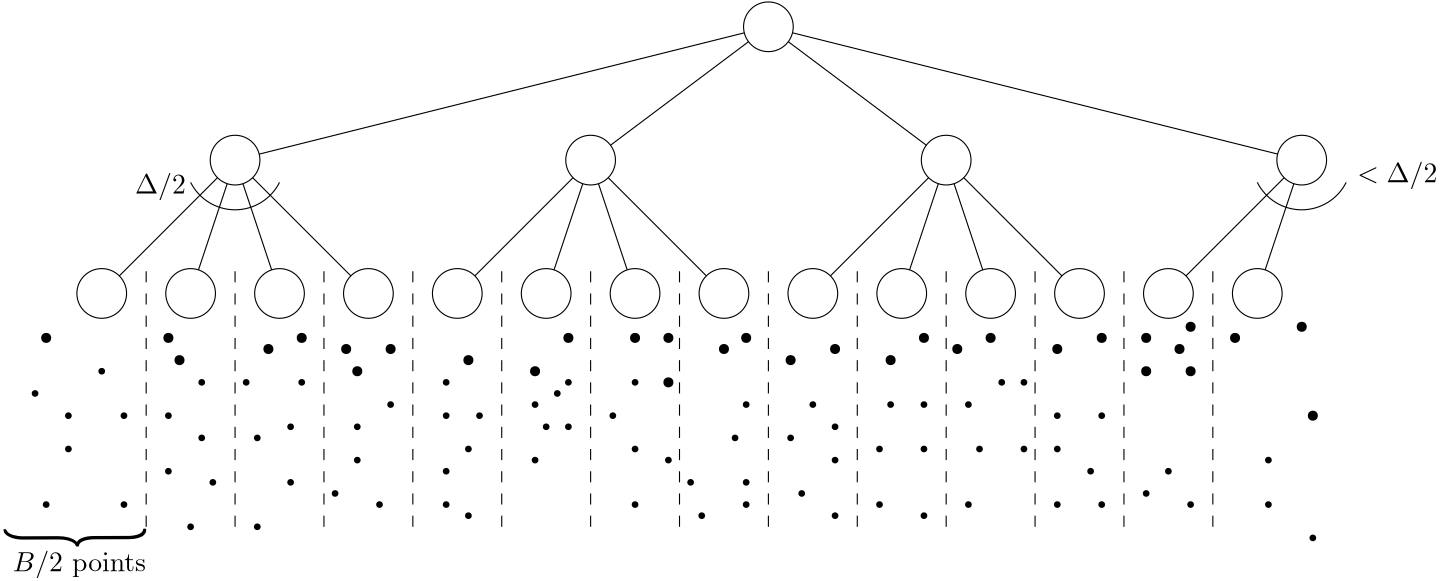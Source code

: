 <?xml version="1.0"?>
<!DOCTYPE ipe SYSTEM "ipe.dtd">
<ipe version="70107" creator="Ipe 7.2.2">
<info created="D:20160506222515" modified="D:20160515204941"/>
<ipestyle name="basic">
<symbol name="arrow/arc(spx)">
<path stroke="sym-stroke" fill="sym-stroke" pen="sym-pen">
0 0 m
-1 0.333 l
-1 -0.333 l
h
</path>
</symbol>
<symbol name="arrow/farc(spx)">
<path stroke="sym-stroke" fill="white" pen="sym-pen">
0 0 m
-1 0.333 l
-1 -0.333 l
h
</path>
</symbol>
<symbol name="mark/circle(sx)" transformations="translations">
<path fill="sym-stroke">
0.6 0 0 0.6 0 0 e
0.4 0 0 0.4 0 0 e
</path>
</symbol>
<symbol name="mark/disk(sx)" transformations="translations">
<path fill="sym-stroke">
0.6 0 0 0.6 0 0 e
</path>
</symbol>
<symbol name="mark/fdisk(sfx)" transformations="translations">
<group>
<path fill="sym-fill">
0.5 0 0 0.5 0 0 e
</path>
<path fill="sym-stroke" fillrule="eofill">
0.6 0 0 0.6 0 0 e
0.4 0 0 0.4 0 0 e
</path>
</group>
</symbol>
<symbol name="mark/box(sx)" transformations="translations">
<path fill="sym-stroke" fillrule="eofill">
-0.6 -0.6 m
0.6 -0.6 l
0.6 0.6 l
-0.6 0.6 l
h
-0.4 -0.4 m
0.4 -0.4 l
0.4 0.4 l
-0.4 0.4 l
h
</path>
</symbol>
<symbol name="mark/square(sx)" transformations="translations">
<path fill="sym-stroke">
-0.6 -0.6 m
0.6 -0.6 l
0.6 0.6 l
-0.6 0.6 l
h
</path>
</symbol>
<symbol name="mark/fsquare(sfx)" transformations="translations">
<group>
<path fill="sym-fill">
-0.5 -0.5 m
0.5 -0.5 l
0.5 0.5 l
-0.5 0.5 l
h
</path>
<path fill="sym-stroke" fillrule="eofill">
-0.6 -0.6 m
0.6 -0.6 l
0.6 0.6 l
-0.6 0.6 l
h
-0.4 -0.4 m
0.4 -0.4 l
0.4 0.4 l
-0.4 0.4 l
h
</path>
</group>
</symbol>
<symbol name="mark/cross(sx)" transformations="translations">
<group>
<path fill="sym-stroke">
-0.43 -0.57 m
0.57 0.43 l
0.43 0.57 l
-0.57 -0.43 l
h
</path>
<path fill="sym-stroke">
-0.43 0.57 m
0.57 -0.43 l
0.43 -0.57 l
-0.57 0.43 l
h
</path>
</group>
</symbol>
<symbol name="arrow/fnormal(spx)">
<path stroke="sym-stroke" fill="white" pen="sym-pen">
0 0 m
-1 0.333 l
-1 -0.333 l
h
</path>
</symbol>
<symbol name="arrow/pointed(spx)">
<path stroke="sym-stroke" fill="sym-stroke" pen="sym-pen">
0 0 m
-1 0.333 l
-0.8 0 l
-1 -0.333 l
h
</path>
</symbol>
<symbol name="arrow/fpointed(spx)">
<path stroke="sym-stroke" fill="white" pen="sym-pen">
0 0 m
-1 0.333 l
-0.8 0 l
-1 -0.333 l
h
</path>
</symbol>
<symbol name="arrow/linear(spx)">
<path stroke="sym-stroke" pen="sym-pen">
-1 0.333 m
0 0 l
-1 -0.333 l
</path>
</symbol>
<symbol name="arrow/fdouble(spx)">
<path stroke="sym-stroke" fill="white" pen="sym-pen">
0 0 m
-1 0.333 l
-1 -0.333 l
h
-1 0 m
-2 0.333 l
-2 -0.333 l
h
</path>
</symbol>
<symbol name="arrow/double(spx)">
<path stroke="sym-stroke" fill="sym-stroke" pen="sym-pen">
0 0 m
-1 0.333 l
-1 -0.333 l
h
-1 0 m
-2 0.333 l
-2 -0.333 l
h
</path>
</symbol>
<pen name="heavier" value="0.8"/>
<pen name="fat" value="1.2"/>
<pen name="ultrafat" value="2"/>
<symbolsize name="large" value="5"/>
<symbolsize name="small" value="2"/>
<symbolsize name="tiny" value="1.1"/>
<arrowsize name="large" value="10"/>
<arrowsize name="small" value="5"/>
<arrowsize name="tiny" value="3"/>
<color name="red" value="1 0 0"/>
<color name="green" value="0 1 0"/>
<color name="blue" value="0 0 1"/>
<color name="yellow" value="1 1 0"/>
<color name="orange" value="1 0.647 0"/>
<color name="gold" value="1 0.843 0"/>
<color name="purple" value="0.627 0.125 0.941"/>
<color name="gray" value="0.745"/>
<color name="brown" value="0.647 0.165 0.165"/>
<color name="navy" value="0 0 0.502"/>
<color name="pink" value="1 0.753 0.796"/>
<color name="seagreen" value="0.18 0.545 0.341"/>
<color name="turquoise" value="0.251 0.878 0.816"/>
<color name="violet" value="0.933 0.51 0.933"/>
<color name="darkblue" value="0 0 0.545"/>
<color name="darkcyan" value="0 0.545 0.545"/>
<color name="darkgray" value="0.663"/>
<color name="darkgreen" value="0 0.392 0"/>
<color name="darkmagenta" value="0.545 0 0.545"/>
<color name="darkorange" value="1 0.549 0"/>
<color name="darkred" value="0.545 0 0"/>
<color name="lightblue" value="0.678 0.847 0.902"/>
<color name="lightcyan" value="0.878 1 1"/>
<color name="lightgray" value="0.827"/>
<color name="lightgreen" value="0.565 0.933 0.565"/>
<color name="lightyellow" value="1 1 0.878"/>
<dashstyle name="dashed" value="[4] 0"/>
<dashstyle name="dotted" value="[1 3] 0"/>
<dashstyle name="dash dotted" value="[4 2 1 2] 0"/>
<dashstyle name="dash dot dotted" value="[4 2 1 2 1 2] 0"/>
<textsize name="large" value="\large"/>
<textsize name="Large" value="\Large"/>
<textsize name="LARGE" value="\LARGE"/>
<textsize name="huge" value="\huge"/>
<textsize name="Huge" value="\Huge"/>
<textsize name="small" value="\small"/>
<textsize name="footnote" value="\footnotesize"/>
<textsize name="tiny" value="\tiny"/>
<textstyle name="center" begin="\begin{center}" end="\end{center}"/>
<textstyle name="itemize" begin="\begin{itemize}" end="\end{itemize}"/>
<textstyle name="item" begin="\begin{itemize}\item{}" end="\end{itemize}"/>
<gridsize name="4 pts" value="4"/>
<gridsize name="8 pts (~3 mm)" value="8"/>
<gridsize name="16 pts (~6 mm)" value="16"/>
<gridsize name="32 pts (~12 mm)" value="32"/>
<gridsize name="10 pts (~3.5 mm)" value="10"/>
<gridsize name="20 pts (~7 mm)" value="20"/>
<gridsize name="14 pts (~5 mm)" value="14"/>
<gridsize name="28 pts (~10 mm)" value="28"/>
<gridsize name="56 pts (~20 mm)" value="56"/>
<anglesize name="90 deg" value="90"/>
<anglesize name="60 deg" value="60"/>
<anglesize name="45 deg" value="45"/>
<anglesize name="30 deg" value="30"/>
<anglesize name="22.5 deg" value="22.5"/>
<tiling name="falling" angle="-60" step="4" width="1"/>
<tiling name="rising" angle="30" step="4" width="1"/>
</ipestyle>
<page>
<layer name="alpha"/>
<view layers="alpha" active="alpha"/>
<path layer="alpha" stroke="black">
56 552 m
104 600 l
</path>
<path stroke="black">
88 552 m
104 600 l
</path>
<path stroke="black">
120 552 m
104 600 l
</path>
<path stroke="black">
152 552 m
104 600 l
</path>
<path stroke="black">
184 552 m
232 600 l
</path>
<path stroke="black">
216 552 m
232 600 l
</path>
<path stroke="black">
248 552 m
232 600 l
</path>
<path stroke="black">
280 552 m
232 600 l
</path>
<path stroke="black">
312 552 m
360 600 l
</path>
<path stroke="black">
344 552 m
360 600 l
</path>
<path stroke="black">
376 552 m
360 600 l
</path>
<path stroke="black">
408 552 m
360 600 l
</path>
<path stroke="black">
440 552 m
488 600 l
</path>
<path stroke="black">
472 552 m
488 600 l
</path>
<path stroke="black">
104 600 m
296 648 l
</path>
<path stroke="black">
232 600 m
296 648 l
</path>
<path stroke="black">
360 600 m
296 648 l
</path>
<path stroke="black">
488 600 m
296 648 l
</path>
<path stroke="black" fill="white">
8.94427 0 0 8.94427 88 552 e
</path>
<path stroke="black" fill="white">
8.94427 0 0 8.94427 56 552 e
</path>
<path matrix="1 0 0 1 32 0" stroke="black" fill="white">
8.94427 0 0 8.94427 88 552 e
</path>
<path matrix="1 0 0 1 64 0" stroke="black" fill="white">
8.94427 0 0 8.94427 88 552 e
</path>
<path matrix="1 0 0 1 96 0" stroke="black" fill="white">
8.94427 0 0 8.94427 88 552 e
</path>
<path matrix="1 0 0 1 128 0" stroke="black" fill="white">
8.94427 0 0 8.94427 88 552 e
</path>
<path matrix="1 0 0 1 160 0" stroke="black" fill="white">
8.94427 0 0 8.94427 88 552 e
</path>
<path matrix="1 0 0 1 192 0" stroke="black" fill="white">
8.94427 0 0 8.94427 88 552 e
</path>
<path matrix="1 0 0 1 224 0" stroke="black" fill="white">
8.94427 0 0 8.94427 88 552 e
</path>
<path matrix="1 0 0 1 256 0" stroke="black" fill="white">
8.94427 0 0 8.94427 88 552 e
</path>
<path matrix="1 0 0 1 288 0" stroke="black" fill="white">
8.94427 0 0 8.94427 88 552 e
</path>
<path matrix="1 0 0 1 320 0" stroke="black" fill="white">
8.94427 0 0 8.94427 88 552 e
</path>
<path matrix="1 0 0 1 352 0" stroke="black" fill="white">
8.94427 0 0 8.94427 88 552 e
</path>
<path matrix="1 0 0 1 384 0" stroke="black" fill="white">
8.94427 0 0 8.94427 88 552 e
</path>
<path matrix="1 0 0 1 16 48" stroke="black" fill="white">
8.94427 0 0 8.94427 88 552 e
</path>
<path matrix="1 0 0 1 144 48" stroke="black" fill="white">
8.94427 0 0 8.94427 88 552 e
</path>
<path matrix="1 0 0 1 272 48" stroke="black" fill="white">
8.94427 0 0 8.94427 88 552 e
</path>
<path matrix="1 0 0 1 400 48" stroke="black" fill="white">
8.94427 0 0 8.94427 88 552 e
</path>
<path matrix="1 0 0 1 208 96" stroke="black" fill="white">
8.94427 0 0 8.94427 88 552 e
</path>
<path stroke="black" fill="white" dash="dashed">
72 560 m
72 464 l
</path>
<path stroke="black" fill="white" dash="dashed">
104 560 m
104 464 l
</path>
<path stroke="black" fill="white" dash="dashed">
136 560 m
136 464 l
</path>
<path stroke="black" fill="white" dash="dashed">
168 560 m
168 464 l
</path>
<path stroke="black" fill="white" dash="dashed">
200 560 m
200 464 l
</path>
<path stroke="black" fill="white" dash="dashed">
232 560 m
232 464 l
</path>
<path stroke="black" fill="white" dash="dashed">
264 560 m
264 464 l
</path>
<path stroke="black" fill="white" dash="dashed">
296 560 m
296 464 l
</path>
<path stroke="black" fill="white" dash="dashed">
328 560 m
328 464 l
</path>
<path stroke="black" fill="white" dash="dashed">
360 560 m
360 464 l
</path>
<path stroke="black" fill="white" dash="dashed">
392 560 m
392 464 l
</path>
<path stroke="black" fill="white" dash="dashed">
424 560 m
424 464 l
</path>
<path stroke="black" fill="white" dash="dashed">
456 560 m
456 464 l
</path>
<use name="mark/disk(sx)" pos="36 536" size="normal" stroke="black"/>
<use name="mark/disk(sx)" pos="56 524" size="small" stroke="black"/>
<use name="mark/disk(sx)" pos="44 496" size="small" stroke="black"/>
<use name="mark/disk(sx)" pos="32 516" size="small" stroke="black"/>
<use name="mark/disk(sx)" pos="64 508" size="small" stroke="black"/>
<use name="mark/disk(sx)" pos="64 476" size="small" stroke="black"/>
<use name="mark/disk(sx)" pos="36 476" size="small" stroke="black"/>
<use name="mark/disk(sx)" pos="44 508" size="small" stroke="black"/>
<use name="mark/disk(sx)" pos="80 536" size="normal" stroke="black"/>
<use name="mark/disk(sx)" pos="92 520" size="small" stroke="black"/>
<use name="mark/disk(sx)" pos="92 500" size="small" stroke="black"/>
<use name="mark/disk(sx)" pos="80 508" size="small" stroke="black"/>
<use matrix="1 0 0 1 0 4" name="mark/disk(sx)" pos="84 524" size="normal" stroke="black"/>
<use name="mark/disk(sx)" pos="96 484" size="small" stroke="black"/>
<use name="mark/disk(sx)" pos="80 488" size="small" stroke="black"/>
<use name="mark/disk(sx)" pos="88 468" size="small" stroke="black"/>
<use name="mark/disk(sx)" pos="116 532" size="normal" stroke="black"/>
<use name="mark/disk(sx)" pos="128 536" size="normal" stroke="black"/>
<use name="mark/disk(sx)" pos="128 520" size="small" stroke="black"/>
<use name="mark/disk(sx)" pos="108 520" size="small" stroke="black"/>
<use name="mark/disk(sx)" pos="112 500" size="small" stroke="black"/>
<use name="mark/disk(sx)" pos="124 504" size="small" stroke="black"/>
<use name="mark/disk(sx)" pos="124 484" size="small" stroke="black"/>
<use name="mark/disk(sx)" pos="112 468" size="small" stroke="black"/>
<use name="mark/disk(sx)" pos="144 532" size="normal" stroke="black"/>
<use name="mark/disk(sx)" pos="148 524" size="normal" stroke="black"/>
<use name="mark/disk(sx)" pos="160 532" size="normal" stroke="black"/>
<use name="mark/disk(sx)" pos="160 512" size="small" stroke="black"/>
<use name="mark/disk(sx)" pos="156 476" size="small" stroke="black"/>
<use name="mark/disk(sx)" pos="148 492" size="small" stroke="black"/>
<use name="mark/disk(sx)" pos="148 504" size="small" stroke="black"/>
<use name="mark/disk(sx)" pos="140 480" size="small" stroke="black"/>
<use name="mark/disk(sx)" pos="180 520" size="small" stroke="black"/>
<use name="mark/disk(sx)" pos="188 528" size="normal" stroke="black"/>
<use name="mark/disk(sx)" pos="188 496" size="small" stroke="black"/>
<use name="mark/disk(sx)" pos="188 472" size="small" stroke="black"/>
<use name="mark/disk(sx)" pos="180 476" size="small" stroke="black"/>
<use name="mark/disk(sx)" pos="180 488" size="small" stroke="black"/>
<use name="mark/disk(sx)" pos="180 508" size="small" stroke="black"/>
<use name="mark/disk(sx)" pos="192 508" size="small" stroke="black"/>
<use name="mark/disk(sx)" pos="212 524" size="normal" stroke="black"/>
<use name="mark/disk(sx)" pos="216 504" size="small" stroke="black"/>
<use name="mark/disk(sx)" pos="224 520" size="small" stroke="black"/>
<use name="mark/disk(sx)" pos="224 536" size="normal" stroke="black"/>
<use name="mark/disk(sx)" pos="212 512" size="small" stroke="black"/>
<use name="mark/disk(sx)" pos="212 492" size="small" stroke="black"/>
<use name="mark/disk(sx)" pos="224 504" size="small" stroke="black"/>
<use name="mark/disk(sx)" pos="220 516" size="small" stroke="black"/>
<use name="mark/disk(sx)" pos="248 536" size="normal" stroke="black"/>
<use name="mark/disk(sx)" pos="260 536" size="normal" stroke="black"/>
<use name="mark/disk(sx)" pos="260 520" size="normal" stroke="black"/>
<use name="mark/disk(sx)" pos="260 492" size="small" stroke="black"/>
<use name="mark/disk(sx)" pos="248 476" size="small" stroke="black"/>
<use name="mark/disk(sx)" pos="248 496" size="small" stroke="black"/>
<use name="mark/disk(sx)" pos="248 520" size="small" stroke="black"/>
<use name="mark/disk(sx)" pos="240 508" size="small" stroke="black"/>
<use name="mark/disk(sx)" pos="280 532" size="normal" stroke="black"/>
<use name="mark/disk(sx)" pos="288 536" size="normal" stroke="black"/>
<use name="mark/disk(sx)" pos="288 512" size="small" stroke="black"/>
<use name="mark/disk(sx)" pos="288 476" size="small" stroke="black"/>
<use name="mark/disk(sx)" pos="272 472" size="small" stroke="black"/>
<use name="mark/disk(sx)" pos="268 484" size="small" stroke="black"/>
<use name="mark/disk(sx)" pos="288 484" size="small" stroke="black"/>
<use name="mark/disk(sx)" pos="284 500" size="small" stroke="black"/>
<use name="mark/disk(sx)" pos="308 480" size="small" stroke="black"/>
<use name="mark/disk(sx)" pos="320 492" size="small" stroke="black"/>
<use name="mark/disk(sx)" pos="312 512" size="small" stroke="black"/>
<use name="mark/disk(sx)" pos="304 528" size="normal" stroke="black"/>
<use name="mark/disk(sx)" pos="304 500" size="small" stroke="black"/>
<use name="mark/disk(sx)" pos="320 472" size="small" stroke="black"/>
<use name="mark/disk(sx)" pos="320 504" size="small" stroke="black"/>
<use name="mark/disk(sx)" pos="320 532" size="normal" stroke="black"/>
<use name="mark/disk(sx)" pos="340 528" size="normal" stroke="black"/>
<use name="mark/disk(sx)" pos="352 536" size="normal" stroke="black"/>
<use name="mark/disk(sx)" pos="352 512" size="small" stroke="black"/>
<use name="mark/disk(sx)" pos="340 512" size="small" stroke="black"/>
<use name="mark/disk(sx)" pos="336 496" size="small" stroke="black"/>
<use name="mark/disk(sx)" pos="352 496" size="small" stroke="black"/>
<use name="mark/disk(sx)" pos="352 472" size="small" stroke="black"/>
<use name="mark/disk(sx)" pos="336 476" size="small" stroke="black"/>
<use name="mark/disk(sx)" pos="364 532" size="normal" stroke="black"/>
<use name="mark/disk(sx)" pos="376 536" size="normal" stroke="black"/>
<use name="mark/disk(sx)" pos="388 520" size="small" stroke="black"/>
<use name="mark/disk(sx)" pos="388 496" size="small" stroke="black"/>
<use name="mark/disk(sx)" pos="372 496" size="small" stroke="black"/>
<use name="mark/disk(sx)" pos="368 512" size="small" stroke="black"/>
<use name="mark/disk(sx)" pos="380 520" size="small" stroke="black"/>
<use name="mark/disk(sx)" pos="368 476" size="small" stroke="black"/>
<use name="mark/disk(sx)" pos="400 532" size="normal" stroke="black"/>
<use name="mark/disk(sx)" pos="416 536" size="normal" stroke="black"/>
<use name="mark/disk(sx)" pos="416 508" size="small" stroke="black"/>
<use name="mark/disk(sx)" pos="416 476" size="small" stroke="black"/>
<use name="mark/disk(sx)" pos="400 476" size="small" stroke="black"/>
<use name="mark/disk(sx)" pos="400 496" size="small" stroke="black"/>
<use name="mark/disk(sx)" pos="400 508" size="small" stroke="black"/>
<use name="mark/disk(sx)" pos="412 488" size="small" stroke="black"/>
<use name="mark/disk(sx)" pos="444 532" size="normal" stroke="black"/>
<use name="mark/disk(sx)" pos="432 536" size="normal" stroke="black"/>
<use name="mark/disk(sx)" pos="432 524" size="normal" stroke="black"/>
<use name="mark/disk(sx)" pos="448 524" size="normal" stroke="black"/>
<use name="mark/disk(sx)" pos="448 540" size="normal" stroke="black"/>
<use name="mark/disk(sx)" pos="448 476" size="small" stroke="black"/>
<use name="mark/disk(sx)" pos="432 480" size="small" stroke="black"/>
<use name="mark/disk(sx)" pos="440 488" size="small" stroke="black"/>
<use name="mark/disk(sx)" pos="464 536" size="normal" stroke="black"/>
<use name="mark/disk(sx)" pos="488 540" size="normal" stroke="black"/>
<use name="mark/disk(sx)" pos="492 508" size="normal" stroke="black"/>
<use name="mark/disk(sx)" pos="476 476" size="small" stroke="black"/>
<use name="mark/disk(sx)" pos="492 464" size="small" stroke="black"/>
<use name="mark/disk(sx)" pos="476 492" size="small" stroke="black"/>
<path stroke="black">
120 592 m
17.8885 0 0 -17.8885 104 600 88 592 a
</path>
<text matrix="1 0 0 1 -60 -8" transformations="translations" pos="128 596" stroke="black" type="label" width="18.265" height="7.473" depth="2.49" valign="baseline">$\Delta / 2$</text>
<text matrix="1 0 0 1 380 -4" transformations="translations" pos="128 596" stroke="black" type="label" width="28.781" height="7.473" depth="2.49" valign="baseline">$&lt; \Delta / 2$</text>
<path stroke="black">
504 592 m
17.8885 0 0 -17.8885 488 600 472 592 a
</path>
<text matrix="-0.100397 0.722425 -2.08003 -0.00770917 1492.26 398.469" pos="92 684" stroke="black" type="label" width="12.394" height="18.587" depth="6.2" valign="baseline" size="Huge">\{</text>
<text matrix="1 0 0 1 -16 -4" pos="40 456" stroke="black" type="label" width="47.963" height="7.473" depth="2.49" valign="baseline">$B/2$ points</text>
</page>
</ipe>

